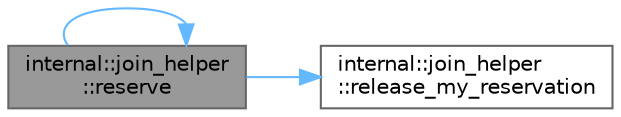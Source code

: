 digraph "internal::join_helper::reserve"
{
 // LATEX_PDF_SIZE
  bgcolor="transparent";
  edge [fontname=Helvetica,fontsize=10,labelfontname=Helvetica,labelfontsize=10];
  node [fontname=Helvetica,fontsize=10,shape=box,height=0.2,width=0.4];
  rankdir="LR";
  Node1 [id="Node000001",label="internal::join_helper\l::reserve",height=0.2,width=0.4,color="gray40", fillcolor="grey60", style="filled", fontcolor="black",tooltip=" "];
  Node1 -> Node2 [id="edge1_Node000001_Node000002",color="steelblue1",style="solid",tooltip=" "];
  Node2 [id="Node000002",label="internal::join_helper\l::release_my_reservation",height=0.2,width=0.4,color="grey40", fillcolor="white", style="filled",URL="$structinternal_1_1join__helper.html#afd823cb6e5ce826dfa729c914fb6cfa4",tooltip=" "];
  Node1 -> Node1 [id="edge2_Node000001_Node000001",color="steelblue1",style="solid",tooltip=" "];
}

